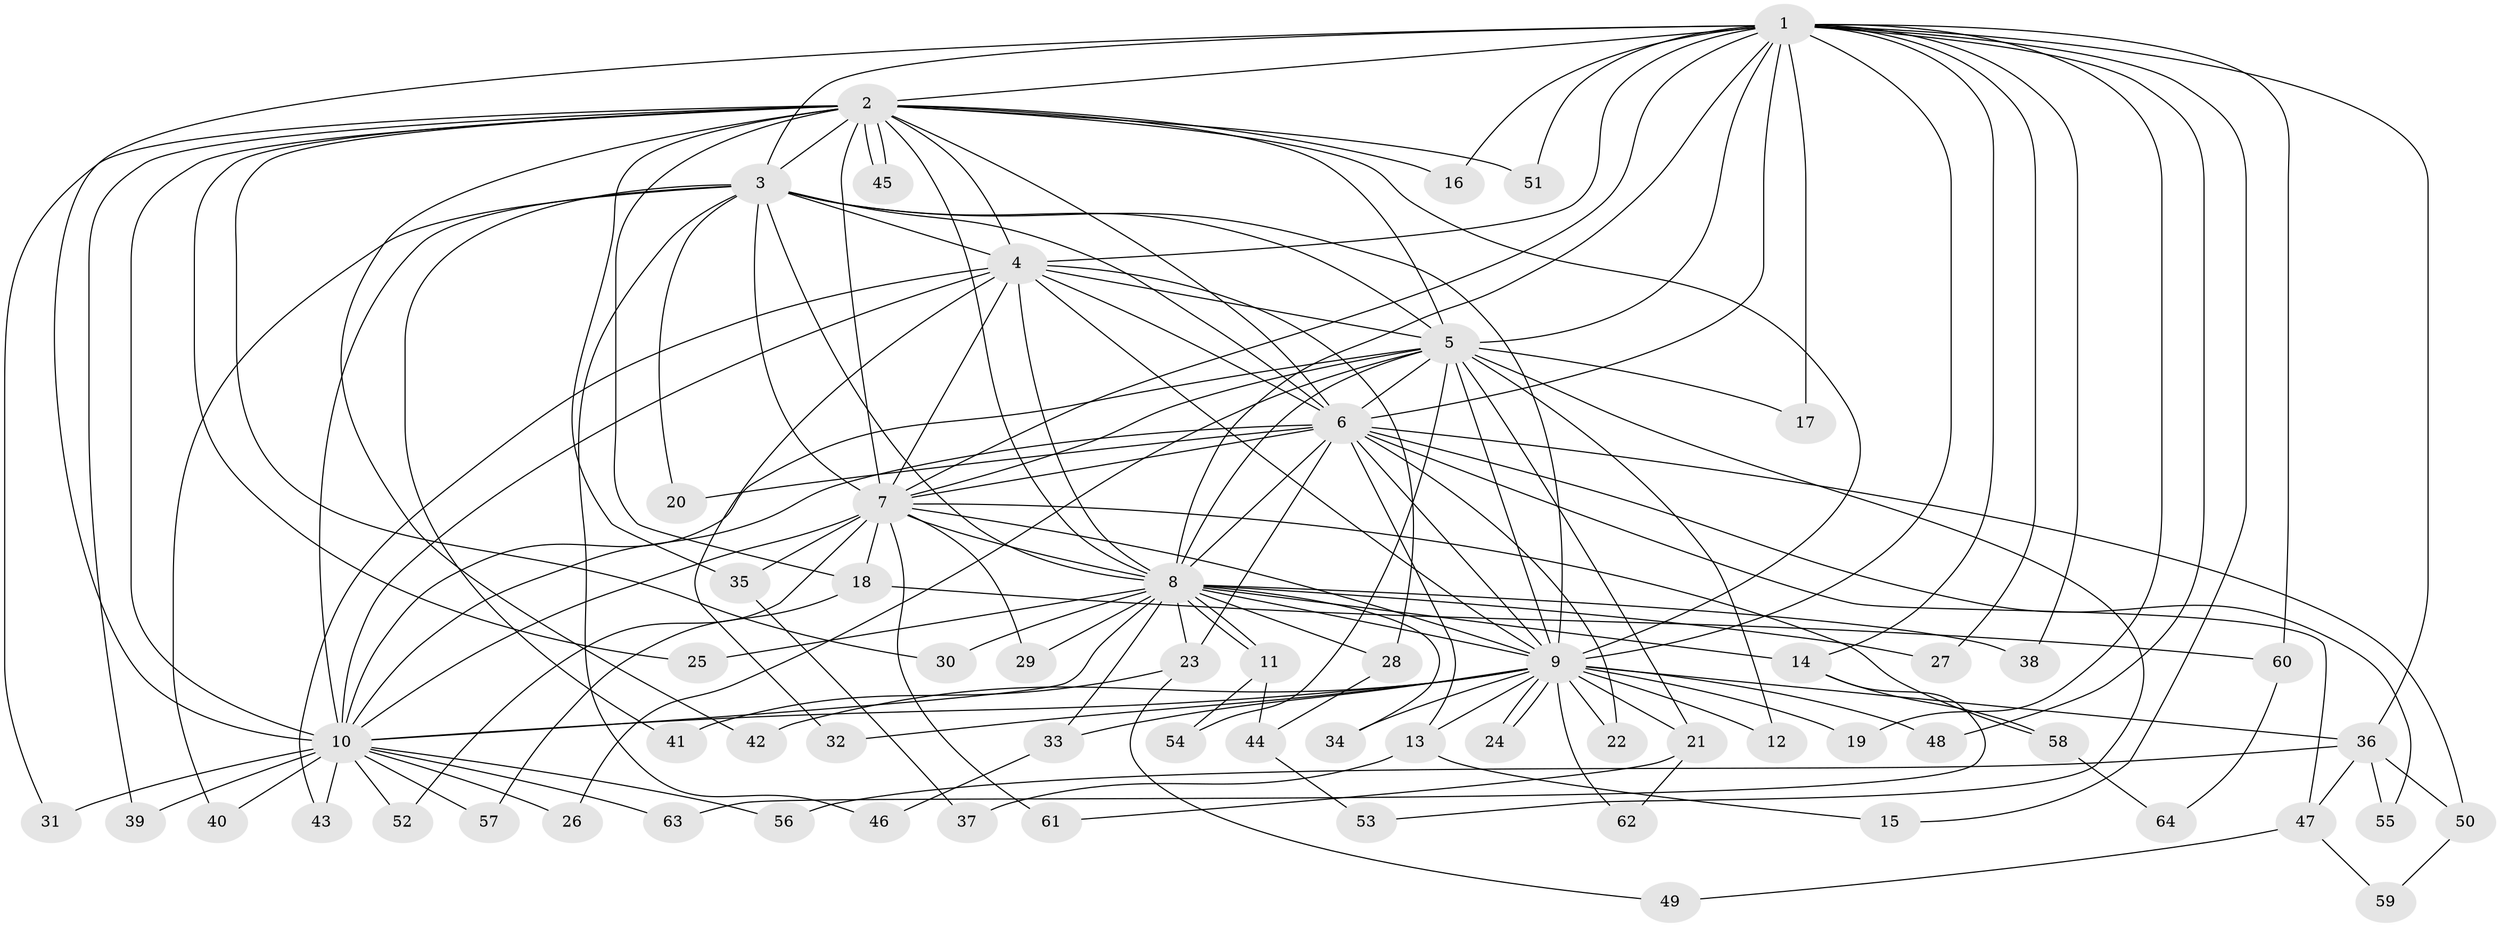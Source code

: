 // coarse degree distribution, {18: 0.022222222222222223, 4: 0.13333333333333333, 17: 0.044444444444444446, 13: 0.044444444444444446, 2: 0.4222222222222222, 11: 0.022222222222222223, 3: 0.17777777777777778, 12: 0.022222222222222223, 1: 0.044444444444444446, 19: 0.022222222222222223, 16: 0.022222222222222223, 6: 0.022222222222222223}
// Generated by graph-tools (version 1.1) at 2025/36/03/04/25 23:36:19]
// undirected, 64 vertices, 153 edges
graph export_dot {
  node [color=gray90,style=filled];
  1;
  2;
  3;
  4;
  5;
  6;
  7;
  8;
  9;
  10;
  11;
  12;
  13;
  14;
  15;
  16;
  17;
  18;
  19;
  20;
  21;
  22;
  23;
  24;
  25;
  26;
  27;
  28;
  29;
  30;
  31;
  32;
  33;
  34;
  35;
  36;
  37;
  38;
  39;
  40;
  41;
  42;
  43;
  44;
  45;
  46;
  47;
  48;
  49;
  50;
  51;
  52;
  53;
  54;
  55;
  56;
  57;
  58;
  59;
  60;
  61;
  62;
  63;
  64;
  1 -- 2;
  1 -- 3;
  1 -- 4;
  1 -- 5;
  1 -- 6;
  1 -- 7;
  1 -- 8;
  1 -- 9;
  1 -- 10;
  1 -- 14;
  1 -- 15;
  1 -- 16;
  1 -- 17;
  1 -- 19;
  1 -- 27;
  1 -- 36;
  1 -- 38;
  1 -- 48;
  1 -- 51;
  1 -- 60;
  2 -- 3;
  2 -- 4;
  2 -- 5;
  2 -- 6;
  2 -- 7;
  2 -- 8;
  2 -- 9;
  2 -- 10;
  2 -- 16;
  2 -- 18;
  2 -- 25;
  2 -- 30;
  2 -- 31;
  2 -- 35;
  2 -- 39;
  2 -- 42;
  2 -- 45;
  2 -- 45;
  2 -- 51;
  3 -- 4;
  3 -- 5;
  3 -- 6;
  3 -- 7;
  3 -- 8;
  3 -- 9;
  3 -- 10;
  3 -- 20;
  3 -- 40;
  3 -- 41;
  3 -- 46;
  4 -- 5;
  4 -- 6;
  4 -- 7;
  4 -- 8;
  4 -- 9;
  4 -- 10;
  4 -- 28;
  4 -- 32;
  4 -- 43;
  5 -- 6;
  5 -- 7;
  5 -- 8;
  5 -- 9;
  5 -- 10;
  5 -- 12;
  5 -- 17;
  5 -- 21;
  5 -- 26;
  5 -- 53;
  5 -- 54;
  6 -- 7;
  6 -- 8;
  6 -- 9;
  6 -- 10;
  6 -- 13;
  6 -- 20;
  6 -- 22;
  6 -- 23;
  6 -- 47;
  6 -- 50;
  6 -- 55;
  7 -- 8;
  7 -- 9;
  7 -- 10;
  7 -- 18;
  7 -- 29;
  7 -- 35;
  7 -- 52;
  7 -- 58;
  7 -- 61;
  8 -- 9;
  8 -- 10;
  8 -- 11;
  8 -- 11;
  8 -- 14;
  8 -- 23;
  8 -- 25;
  8 -- 27;
  8 -- 28;
  8 -- 29;
  8 -- 30;
  8 -- 33;
  8 -- 34;
  8 -- 38;
  9 -- 10;
  9 -- 12;
  9 -- 13;
  9 -- 19;
  9 -- 21;
  9 -- 22;
  9 -- 24;
  9 -- 24;
  9 -- 32;
  9 -- 33;
  9 -- 34;
  9 -- 36;
  9 -- 42;
  9 -- 48;
  9 -- 62;
  10 -- 26;
  10 -- 31;
  10 -- 39;
  10 -- 40;
  10 -- 43;
  10 -- 52;
  10 -- 56;
  10 -- 57;
  10 -- 63;
  11 -- 44;
  11 -- 54;
  13 -- 15;
  13 -- 37;
  14 -- 58;
  14 -- 63;
  18 -- 57;
  18 -- 60;
  21 -- 61;
  21 -- 62;
  23 -- 41;
  23 -- 49;
  28 -- 44;
  33 -- 46;
  35 -- 37;
  36 -- 47;
  36 -- 50;
  36 -- 55;
  36 -- 56;
  44 -- 53;
  47 -- 49;
  47 -- 59;
  50 -- 59;
  58 -- 64;
  60 -- 64;
}

